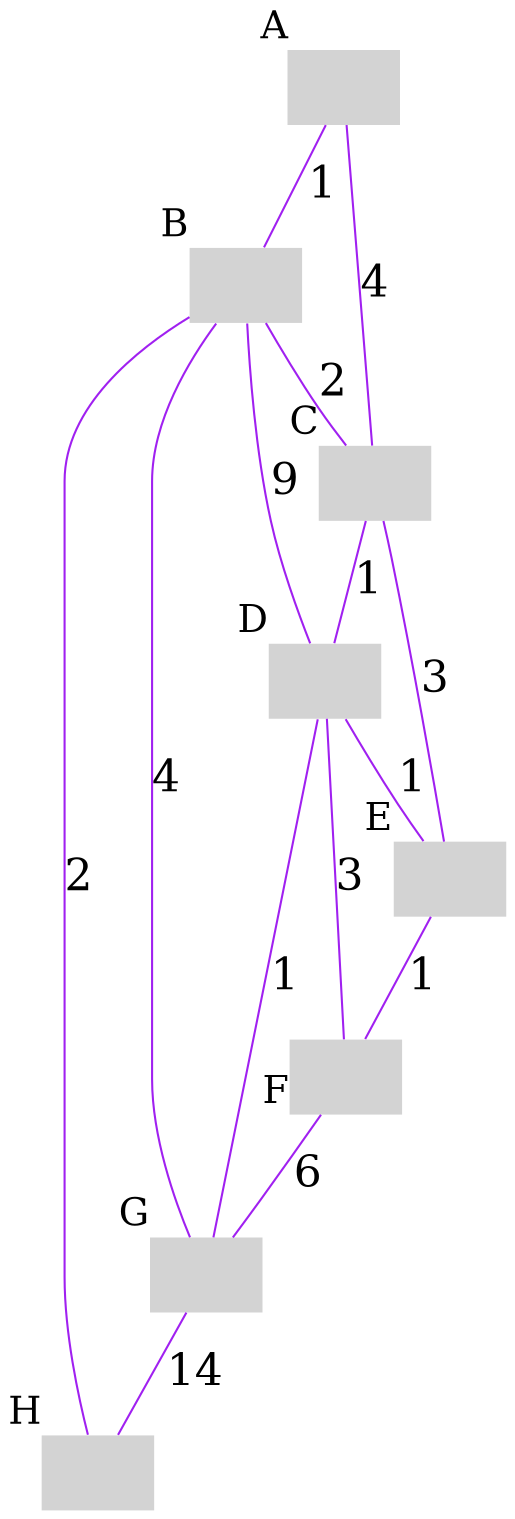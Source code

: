 graph G {
  node [shape="none" style="filled" fixedsize="true" fontsize="18pt" fontstyle="bold" image="router.png"];
  edge [fontsize="21pt" color="purple"];

A [pos="11,5!" label="" xlabel="A"];
B [pos="7,8!" label="" xlabel="B"];
C [pos="7,4!" label="" xlabel="C"];
D [pos="4,4!" label="" xlabel="D"];
E [pos="5,1!" label="" xlabel="E"];
F [pos="1,2!" label="" xlabel="F"];
G [pos="2,6!" label="" xlabel="G"];
H [pos="4,8!" label="" xlabel="H"];



  A--B [label="1"];
  A--C [label="4"];
  B--C [label="2"];
  B--D [label="9"];
  B--G [label="4"];
  B--H [label="2"];
  C--E [label="3"];
  C--D [label="1"];
  D--E [label="1"];
  D--F [label="3"];
  D--G [label="1"];
  E--F [label="1"];
  F--G [label="6"];
  G--H [label="14"];
}

